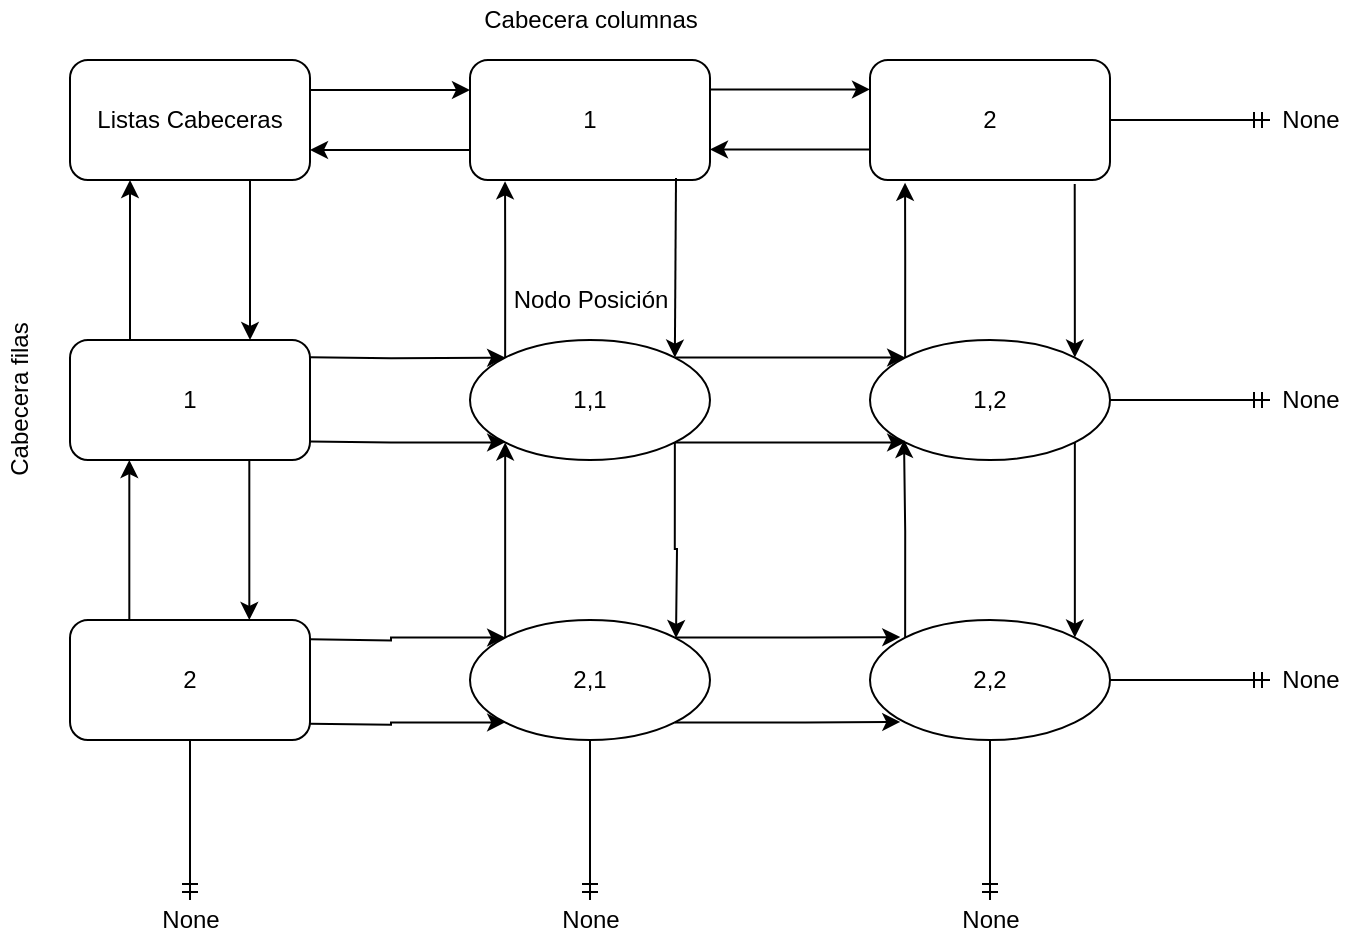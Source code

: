 <mxfile version="14.9.9" type="device"><diagram id="7tPo_qREmdtIwReYerV-" name="Page-1"><mxGraphModel dx="1021" dy="529" grid="1" gridSize="10" guides="1" tooltips="1" connect="1" arrows="1" fold="1" page="1" pageScale="1" pageWidth="827" pageHeight="1169" math="0" shadow="0"><root><mxCell id="0"/><mxCell id="1" parent="0"/><mxCell id="DmNMqFQA1DGPH7AU1y6g-3" value="" style="edgeStyle=orthogonalEdgeStyle;rounded=0;orthogonalLoop=1;jettySize=auto;html=1;entryX=0;entryY=0.25;entryDx=0;entryDy=0;exitX=1;exitY=0.25;exitDx=0;exitDy=0;" edge="1" parent="1" source="DmNMqFQA1DGPH7AU1y6g-1" target="DmNMqFQA1DGPH7AU1y6g-2"><mxGeometry relative="1" as="geometry"/></mxCell><mxCell id="DmNMqFQA1DGPH7AU1y6g-9" value="" style="edgeStyle=orthogonalEdgeStyle;rounded=0;orthogonalLoop=1;jettySize=auto;html=1;entryX=0.75;entryY=0;entryDx=0;entryDy=0;exitX=0.75;exitY=1;exitDx=0;exitDy=0;" edge="1" parent="1" source="DmNMqFQA1DGPH7AU1y6g-1" target="DmNMqFQA1DGPH7AU1y6g-8"><mxGeometry relative="1" as="geometry"/></mxCell><mxCell id="DmNMqFQA1DGPH7AU1y6g-1" value="Listas Cabeceras" style="rounded=1;whiteSpace=wrap;html=1;" vertex="1" parent="1"><mxGeometry x="80" y="110" width="120" height="60" as="geometry"/></mxCell><mxCell id="DmNMqFQA1DGPH7AU1y6g-2" value="1" style="whiteSpace=wrap;html=1;rounded=1;" vertex="1" parent="1"><mxGeometry x="280" y="110" width="120" height="60" as="geometry"/></mxCell><mxCell id="DmNMqFQA1DGPH7AU1y6g-29" value="" style="edgeStyle=orthogonalEdgeStyle;rounded=0;orthogonalLoop=1;jettySize=auto;html=1;endArrow=ERmandOne;endFill=0;" edge="1" parent="1" source="DmNMqFQA1DGPH7AU1y6g-4"><mxGeometry relative="1" as="geometry"><mxPoint x="680" y="140" as="targetPoint"/></mxGeometry></mxCell><mxCell id="DmNMqFQA1DGPH7AU1y6g-4" value="2" style="whiteSpace=wrap;html=1;rounded=1;" vertex="1" parent="1"><mxGeometry x="480" y="110" width="120" height="60" as="geometry"/></mxCell><mxCell id="DmNMqFQA1DGPH7AU1y6g-15" value="" style="edgeStyle=orthogonalEdgeStyle;rounded=0;orthogonalLoop=1;jettySize=auto;html=1;entryX=0;entryY=1;entryDx=0;entryDy=0;exitX=1;exitY=1;exitDx=0;exitDy=0;" edge="1" parent="1" source="DmNMqFQA1DGPH7AU1y6g-14" target="DmNMqFQA1DGPH7AU1y6g-16"><mxGeometry relative="1" as="geometry"/></mxCell><mxCell id="DmNMqFQA1DGPH7AU1y6g-8" value="1" style="whiteSpace=wrap;html=1;rounded=1;" vertex="1" parent="1"><mxGeometry x="80" y="250" width="120" height="60" as="geometry"/></mxCell><mxCell id="DmNMqFQA1DGPH7AU1y6g-31" value="" style="edgeStyle=orthogonalEdgeStyle;rounded=0;orthogonalLoop=1;jettySize=auto;html=1;endArrow=ERmandOne;endFill=0;" edge="1" parent="1" source="DmNMqFQA1DGPH7AU1y6g-10"><mxGeometry relative="1" as="geometry"><mxPoint x="140" y="530" as="targetPoint"/></mxGeometry></mxCell><mxCell id="DmNMqFQA1DGPH7AU1y6g-10" value="2" style="rounded=1;whiteSpace=wrap;html=1;" vertex="1" parent="1"><mxGeometry x="80" y="390" width="120" height="60" as="geometry"/></mxCell><mxCell id="DmNMqFQA1DGPH7AU1y6g-17" value="" style="edgeStyle=orthogonalEdgeStyle;rounded=0;orthogonalLoop=1;jettySize=auto;html=1;entryX=0;entryY=0;entryDx=0;entryDy=0;exitX=1;exitY=0;exitDx=0;exitDy=0;" edge="1" parent="1" source="DmNMqFQA1DGPH7AU1y6g-14" target="DmNMqFQA1DGPH7AU1y6g-16"><mxGeometry relative="1" as="geometry"/></mxCell><mxCell id="DmNMqFQA1DGPH7AU1y6g-21" value="" style="edgeStyle=orthogonalEdgeStyle;rounded=0;orthogonalLoop=1;jettySize=auto;html=1;entryX=0;entryY=1;entryDx=0;entryDy=0;exitX=0;exitY=0;exitDx=0;exitDy=0;" edge="1" parent="1" source="DmNMqFQA1DGPH7AU1y6g-20" target="DmNMqFQA1DGPH7AU1y6g-14"><mxGeometry relative="1" as="geometry"><mxPoint x="340" y="350" as="targetPoint"/></mxGeometry></mxCell><mxCell id="DmNMqFQA1DGPH7AU1y6g-25" value="" style="edgeStyle=orthogonalEdgeStyle;rounded=0;orthogonalLoop=1;jettySize=auto;html=1;exitX=0;exitY=0;exitDx=0;exitDy=0;entryX=0.146;entryY=1.011;entryDx=0;entryDy=0;entryPerimeter=0;" edge="1" parent="1" source="DmNMqFQA1DGPH7AU1y6g-14" target="DmNMqFQA1DGPH7AU1y6g-2"><mxGeometry relative="1" as="geometry"/></mxCell><mxCell id="DmNMqFQA1DGPH7AU1y6g-14" value="1,1" style="ellipse;whiteSpace=wrap;html=1;rounded=1;" vertex="1" parent="1"><mxGeometry x="280" y="250" width="120" height="60" as="geometry"/></mxCell><mxCell id="DmNMqFQA1DGPH7AU1y6g-19" value="" style="edgeStyle=orthogonalEdgeStyle;rounded=0;orthogonalLoop=1;jettySize=auto;html=1;exitX=1;exitY=1;exitDx=0;exitDy=0;entryX=1;entryY=0;entryDx=0;entryDy=0;" edge="1" parent="1" source="DmNMqFQA1DGPH7AU1y6g-16" target="DmNMqFQA1DGPH7AU1y6g-18"><mxGeometry relative="1" as="geometry"/></mxCell><mxCell id="DmNMqFQA1DGPH7AU1y6g-24" value="" style="edgeStyle=orthogonalEdgeStyle;rounded=0;orthogonalLoop=1;jettySize=auto;html=1;exitX=0;exitY=0;exitDx=0;exitDy=0;entryX=0.146;entryY=1.023;entryDx=0;entryDy=0;entryPerimeter=0;" edge="1" parent="1" source="DmNMqFQA1DGPH7AU1y6g-16" target="DmNMqFQA1DGPH7AU1y6g-4"><mxGeometry relative="1" as="geometry"/></mxCell><mxCell id="DmNMqFQA1DGPH7AU1y6g-27" value="" style="edgeStyle=orthogonalEdgeStyle;rounded=0;orthogonalLoop=1;jettySize=auto;html=1;endArrow=ERmandOne;endFill=0;" edge="1" parent="1" source="DmNMqFQA1DGPH7AU1y6g-16"><mxGeometry relative="1" as="geometry"><mxPoint x="680" y="280" as="targetPoint"/></mxGeometry></mxCell><mxCell id="DmNMqFQA1DGPH7AU1y6g-16" value="1,2" style="ellipse;whiteSpace=wrap;html=1;rounded=1;" vertex="1" parent="1"><mxGeometry x="480" y="250" width="120" height="60" as="geometry"/></mxCell><mxCell id="DmNMqFQA1DGPH7AU1y6g-33" value="" style="edgeStyle=orthogonalEdgeStyle;rounded=0;orthogonalLoop=1;jettySize=auto;html=1;endArrow=ERmandOne;endFill=0;" edge="1" parent="1" source="DmNMqFQA1DGPH7AU1y6g-18"><mxGeometry relative="1" as="geometry"><mxPoint x="680" y="420" as="targetPoint"/></mxGeometry></mxCell><mxCell id="DmNMqFQA1DGPH7AU1y6g-35" value="" style="edgeStyle=orthogonalEdgeStyle;rounded=0;orthogonalLoop=1;jettySize=auto;html=1;endArrow=ERmandOne;endFill=0;" edge="1" parent="1" source="DmNMqFQA1DGPH7AU1y6g-18"><mxGeometry relative="1" as="geometry"><mxPoint x="540" y="530" as="targetPoint"/></mxGeometry></mxCell><mxCell id="DmNMqFQA1DGPH7AU1y6g-18" value="2,2" style="ellipse;whiteSpace=wrap;html=1;rounded=1;" vertex="1" parent="1"><mxGeometry x="480" y="390" width="120" height="60" as="geometry"/></mxCell><mxCell id="DmNMqFQA1DGPH7AU1y6g-37" value="" style="edgeStyle=orthogonalEdgeStyle;rounded=0;orthogonalLoop=1;jettySize=auto;html=1;endArrow=ERmandOne;endFill=0;" edge="1" parent="1" source="DmNMqFQA1DGPH7AU1y6g-20"><mxGeometry relative="1" as="geometry"><mxPoint x="340" y="530" as="targetPoint"/></mxGeometry></mxCell><mxCell id="DmNMqFQA1DGPH7AU1y6g-20" value="2,1" style="ellipse;whiteSpace=wrap;html=1;rounded=1;" vertex="1" parent="1"><mxGeometry x="280" y="390" width="120" height="60" as="geometry"/></mxCell><mxCell id="DmNMqFQA1DGPH7AU1y6g-38" value="" style="endArrow=classic;html=1;exitX=0.25;exitY=0;exitDx=0;exitDy=0;entryX=0.25;entryY=1;entryDx=0;entryDy=0;" edge="1" parent="1" source="DmNMqFQA1DGPH7AU1y6g-8" target="DmNMqFQA1DGPH7AU1y6g-1"><mxGeometry width="50" height="50" relative="1" as="geometry"><mxPoint x="330" y="260" as="sourcePoint"/><mxPoint x="380" y="210" as="targetPoint"/></mxGeometry></mxCell><mxCell id="DmNMqFQA1DGPH7AU1y6g-39" value="" style="edgeStyle=orthogonalEdgeStyle;rounded=0;orthogonalLoop=1;jettySize=auto;html=1;entryX=0.75;entryY=0;entryDx=0;entryDy=0;exitX=0.75;exitY=1;exitDx=0;exitDy=0;" edge="1" parent="1"><mxGeometry relative="1" as="geometry"><mxPoint x="169.66" y="310" as="sourcePoint"/><mxPoint x="169.66" y="390" as="targetPoint"/></mxGeometry></mxCell><mxCell id="DmNMqFQA1DGPH7AU1y6g-40" value="" style="endArrow=classic;html=1;exitX=0.25;exitY=0;exitDx=0;exitDy=0;entryX=0.25;entryY=1;entryDx=0;entryDy=0;" edge="1" parent="1"><mxGeometry width="50" height="50" relative="1" as="geometry"><mxPoint x="109.66" y="390" as="sourcePoint"/><mxPoint x="109.66" y="310" as="targetPoint"/></mxGeometry></mxCell><mxCell id="DmNMqFQA1DGPH7AU1y6g-41" value="" style="endArrow=classic;html=1;exitX=0;exitY=0.75;exitDx=0;exitDy=0;entryX=1;entryY=0.75;entryDx=0;entryDy=0;" edge="1" parent="1" source="DmNMqFQA1DGPH7AU1y6g-2" target="DmNMqFQA1DGPH7AU1y6g-1"><mxGeometry width="50" height="50" relative="1" as="geometry"><mxPoint x="280" y="260" as="sourcePoint"/><mxPoint x="330" y="210" as="targetPoint"/></mxGeometry></mxCell><mxCell id="DmNMqFQA1DGPH7AU1y6g-42" value="" style="edgeStyle=orthogonalEdgeStyle;rounded=0;orthogonalLoop=1;jettySize=auto;html=1;entryX=0;entryY=0.25;entryDx=0;entryDy=0;exitX=1;exitY=0.25;exitDx=0;exitDy=0;" edge="1" parent="1"><mxGeometry relative="1" as="geometry"><mxPoint x="400" y="124.71" as="sourcePoint"/><mxPoint x="480" y="124.71" as="targetPoint"/></mxGeometry></mxCell><mxCell id="DmNMqFQA1DGPH7AU1y6g-43" value="" style="endArrow=classic;html=1;exitX=0;exitY=0.75;exitDx=0;exitDy=0;entryX=1;entryY=0.75;entryDx=0;entryDy=0;" edge="1" parent="1"><mxGeometry width="50" height="50" relative="1" as="geometry"><mxPoint x="480" y="154.71" as="sourcePoint"/><mxPoint x="400" y="154.71" as="targetPoint"/></mxGeometry></mxCell><mxCell id="DmNMqFQA1DGPH7AU1y6g-44" value="" style="edgeStyle=orthogonalEdgeStyle;rounded=0;orthogonalLoop=1;jettySize=auto;html=1;exitX=1;exitY=1;exitDx=0;exitDy=0;entryX=0;entryY=1;entryDx=0;entryDy=0;" edge="1" parent="1" target="DmNMqFQA1DGPH7AU1y6g-14"><mxGeometry relative="1" as="geometry"><mxPoint x="200.001" y="300.75" as="sourcePoint"/><mxPoint x="300" y="301" as="targetPoint"/></mxGeometry></mxCell><mxCell id="DmNMqFQA1DGPH7AU1y6g-45" value="" style="edgeStyle=orthogonalEdgeStyle;rounded=0;orthogonalLoop=1;jettySize=auto;html=1;exitX=1;exitY=0;exitDx=0;exitDy=0;entryX=0;entryY=0;entryDx=0;entryDy=0;" edge="1" parent="1" target="DmNMqFQA1DGPH7AU1y6g-14"><mxGeometry relative="1" as="geometry"><mxPoint x="200.001" y="258.57" as="sourcePoint"/><mxPoint x="290" y="259" as="targetPoint"/></mxGeometry></mxCell><mxCell id="DmNMqFQA1DGPH7AU1y6g-50" value="" style="edgeStyle=orthogonalEdgeStyle;rounded=0;orthogonalLoop=1;jettySize=auto;html=1;exitX=1;exitY=1;exitDx=0;exitDy=0;entryX=0;entryY=1;entryDx=0;entryDy=0;" edge="1" parent="1" target="DmNMqFQA1DGPH7AU1y6g-20"><mxGeometry relative="1" as="geometry"><mxPoint x="200.001" y="441.85" as="sourcePoint"/><mxPoint x="297.329" y="442.19" as="targetPoint"/></mxGeometry></mxCell><mxCell id="DmNMqFQA1DGPH7AU1y6g-51" value="" style="edgeStyle=orthogonalEdgeStyle;rounded=0;orthogonalLoop=1;jettySize=auto;html=1;exitX=1;exitY=0;exitDx=0;exitDy=0;entryX=0;entryY=0;entryDx=0;entryDy=0;" edge="1" parent="1" target="DmNMqFQA1DGPH7AU1y6g-20"><mxGeometry relative="1" as="geometry"><mxPoint x="200.001" y="399.67" as="sourcePoint"/><mxPoint x="297.329" y="400.01" as="targetPoint"/></mxGeometry></mxCell><mxCell id="DmNMqFQA1DGPH7AU1y6g-52" value="" style="edgeStyle=orthogonalEdgeStyle;rounded=0;orthogonalLoop=1;jettySize=auto;html=1;entryX=0;entryY=1;entryDx=0;entryDy=0;exitX=1;exitY=1;exitDx=0;exitDy=0;" edge="1" parent="1" source="DmNMqFQA1DGPH7AU1y6g-20"><mxGeometry relative="1" as="geometry"><mxPoint x="379.996" y="440.973" as="sourcePoint"/><mxPoint x="495.144" y="440.973" as="targetPoint"/></mxGeometry></mxCell><mxCell id="DmNMqFQA1DGPH7AU1y6g-53" value="" style="edgeStyle=orthogonalEdgeStyle;rounded=0;orthogonalLoop=1;jettySize=auto;html=1;entryX=0;entryY=0;entryDx=0;entryDy=0;exitX=1;exitY=0;exitDx=0;exitDy=0;" edge="1" parent="1" source="DmNMqFQA1DGPH7AU1y6g-20"><mxGeometry relative="1" as="geometry"><mxPoint x="379.996" y="398.547" as="sourcePoint"/><mxPoint x="495.144" y="398.547" as="targetPoint"/></mxGeometry></mxCell><mxCell id="DmNMqFQA1DGPH7AU1y6g-54" value="Cabecera filas" style="text;html=1;align=center;verticalAlign=middle;resizable=0;points=[];autosize=1;strokeColor=none;rotation=-90;" vertex="1" parent="1"><mxGeometry x="10" y="270" width="90" height="20" as="geometry"/></mxCell><mxCell id="DmNMqFQA1DGPH7AU1y6g-55" value="Cabecera columnas" style="text;html=1;align=center;verticalAlign=middle;resizable=0;points=[];autosize=1;strokeColor=none;rotation=0;" vertex="1" parent="1"><mxGeometry x="280" y="80" width="120" height="20" as="geometry"/></mxCell><mxCell id="DmNMqFQA1DGPH7AU1y6g-56" value="None" style="text;html=1;align=center;verticalAlign=middle;resizable=0;points=[];autosize=1;strokeColor=none;" vertex="1" parent="1"><mxGeometry x="680" y="130" width="40" height="20" as="geometry"/></mxCell><mxCell id="DmNMqFQA1DGPH7AU1y6g-57" value="None" style="text;html=1;align=center;verticalAlign=middle;resizable=0;points=[];autosize=1;strokeColor=none;" vertex="1" parent="1"><mxGeometry x="680" y="270" width="40" height="20" as="geometry"/></mxCell><mxCell id="DmNMqFQA1DGPH7AU1y6g-58" value="None" style="text;html=1;align=center;verticalAlign=middle;resizable=0;points=[];autosize=1;strokeColor=none;" vertex="1" parent="1"><mxGeometry x="680" y="410" width="40" height="20" as="geometry"/></mxCell><mxCell id="DmNMqFQA1DGPH7AU1y6g-59" value="None" style="text;html=1;align=center;verticalAlign=middle;resizable=0;points=[];autosize=1;strokeColor=none;" vertex="1" parent="1"><mxGeometry x="520" y="530" width="40" height="20" as="geometry"/></mxCell><mxCell id="DmNMqFQA1DGPH7AU1y6g-60" value="None" style="text;html=1;align=center;verticalAlign=middle;resizable=0;points=[];autosize=1;strokeColor=none;" vertex="1" parent="1"><mxGeometry x="320" y="530" width="40" height="20" as="geometry"/></mxCell><mxCell id="DmNMqFQA1DGPH7AU1y6g-61" value="None" style="text;html=1;align=center;verticalAlign=middle;resizable=0;points=[];autosize=1;strokeColor=none;" vertex="1" parent="1"><mxGeometry x="120" y="530" width="40" height="20" as="geometry"/></mxCell><mxCell id="DmNMqFQA1DGPH7AU1y6g-63" value="" style="endArrow=classic;html=1;entryX=1;entryY=0;entryDx=0;entryDy=0;" edge="1" parent="1" target="DmNMqFQA1DGPH7AU1y6g-14"><mxGeometry width="50" height="50" relative="1" as="geometry"><mxPoint x="383" y="169" as="sourcePoint"/><mxPoint x="360" y="230" as="targetPoint"/></mxGeometry></mxCell><mxCell id="DmNMqFQA1DGPH7AU1y6g-64" value="" style="edgeStyle=orthogonalEdgeStyle;rounded=0;orthogonalLoop=1;jettySize=auto;html=1;exitX=1;exitY=1;exitDx=0;exitDy=0;" edge="1" parent="1" source="DmNMqFQA1DGPH7AU1y6g-14"><mxGeometry relative="1" as="geometry"><mxPoint x="380" y="310" as="sourcePoint"/><mxPoint x="383" y="399" as="targetPoint"/></mxGeometry></mxCell><mxCell id="DmNMqFQA1DGPH7AU1y6g-65" value="" style="edgeStyle=orthogonalEdgeStyle;rounded=0;orthogonalLoop=1;jettySize=auto;html=1;exitX=0.853;exitY=1.034;exitDx=0;exitDy=0;entryX=1;entryY=0;entryDx=0;entryDy=0;exitPerimeter=0;" edge="1" parent="1" source="DmNMqFQA1DGPH7AU1y6g-4" target="DmNMqFQA1DGPH7AU1y6g-16"><mxGeometry relative="1" as="geometry"><mxPoint x="317.371" y="321.111" as="sourcePoint"/><mxPoint x="317.371" y="418.889" as="targetPoint"/><Array as="points"><mxPoint x="583" y="215"/><mxPoint x="583" y="215"/></Array></mxGeometry></mxCell><mxCell id="DmNMqFQA1DGPH7AU1y6g-66" value="" style="edgeStyle=orthogonalEdgeStyle;rounded=0;orthogonalLoop=1;jettySize=auto;html=1;exitX=0;exitY=0;exitDx=0;exitDy=0;" edge="1" parent="1" source="DmNMqFQA1DGPH7AU1y6g-18"><mxGeometry relative="1" as="geometry"><mxPoint x="507.329" y="268.91" as="sourcePoint"/><mxPoint x="497" y="300" as="targetPoint"/></mxGeometry></mxCell><mxCell id="DmNMqFQA1DGPH7AU1y6g-67" value="Nodo Posición" style="text;html=1;align=center;verticalAlign=middle;resizable=0;points=[];autosize=1;strokeColor=none;" vertex="1" parent="1"><mxGeometry x="295" y="220" width="90" height="20" as="geometry"/></mxCell></root></mxGraphModel></diagram></mxfile>